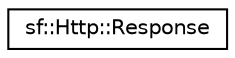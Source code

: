 digraph "Graphical Class Hierarchy"
{
  edge [fontname="Helvetica",fontsize="10",labelfontname="Helvetica",labelfontsize="10"];
  node [fontname="Helvetica",fontsize="10",shape=record];
  rankdir="LR";
  Node0 [label="sf::Http::Response",height=0.2,width=0.4,color="black", fillcolor="white", style="filled",URL="$classsf_1_1_http_1_1_response.html",tooltip="Define a HTTP response. "];
}

